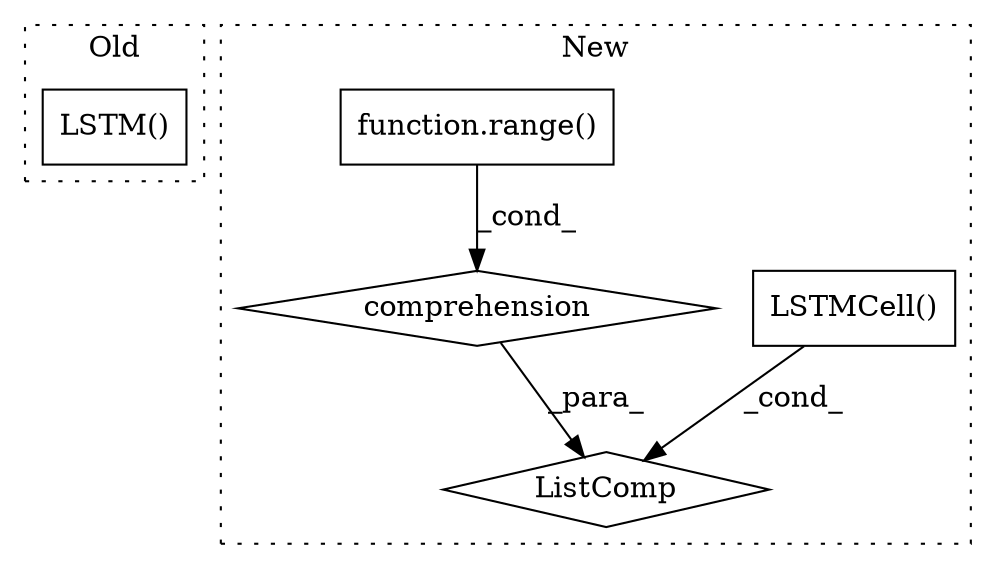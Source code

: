 digraph G {
subgraph cluster0 {
1 [label="LSTM()" a="75" s="5425,5460" l="8,131" shape="box"];
label = "Old";
style="dotted";
}
subgraph cluster1 {
2 [label="LSTMCell()" a="75" s="6106" l="203" shape="box"];
3 [label="ListComp" a="106" s="6091" l="277" shape="diamond"];
4 [label="function.range()" a="75" s="6340,6356" l="6,1" shape="box"];
5 [label="comprehension" a="45" s="6327" l="3" shape="diamond"];
label = "New";
style="dotted";
}
2 -> 3 [label="_cond_"];
4 -> 5 [label="_cond_"];
5 -> 3 [label="_para_"];
}